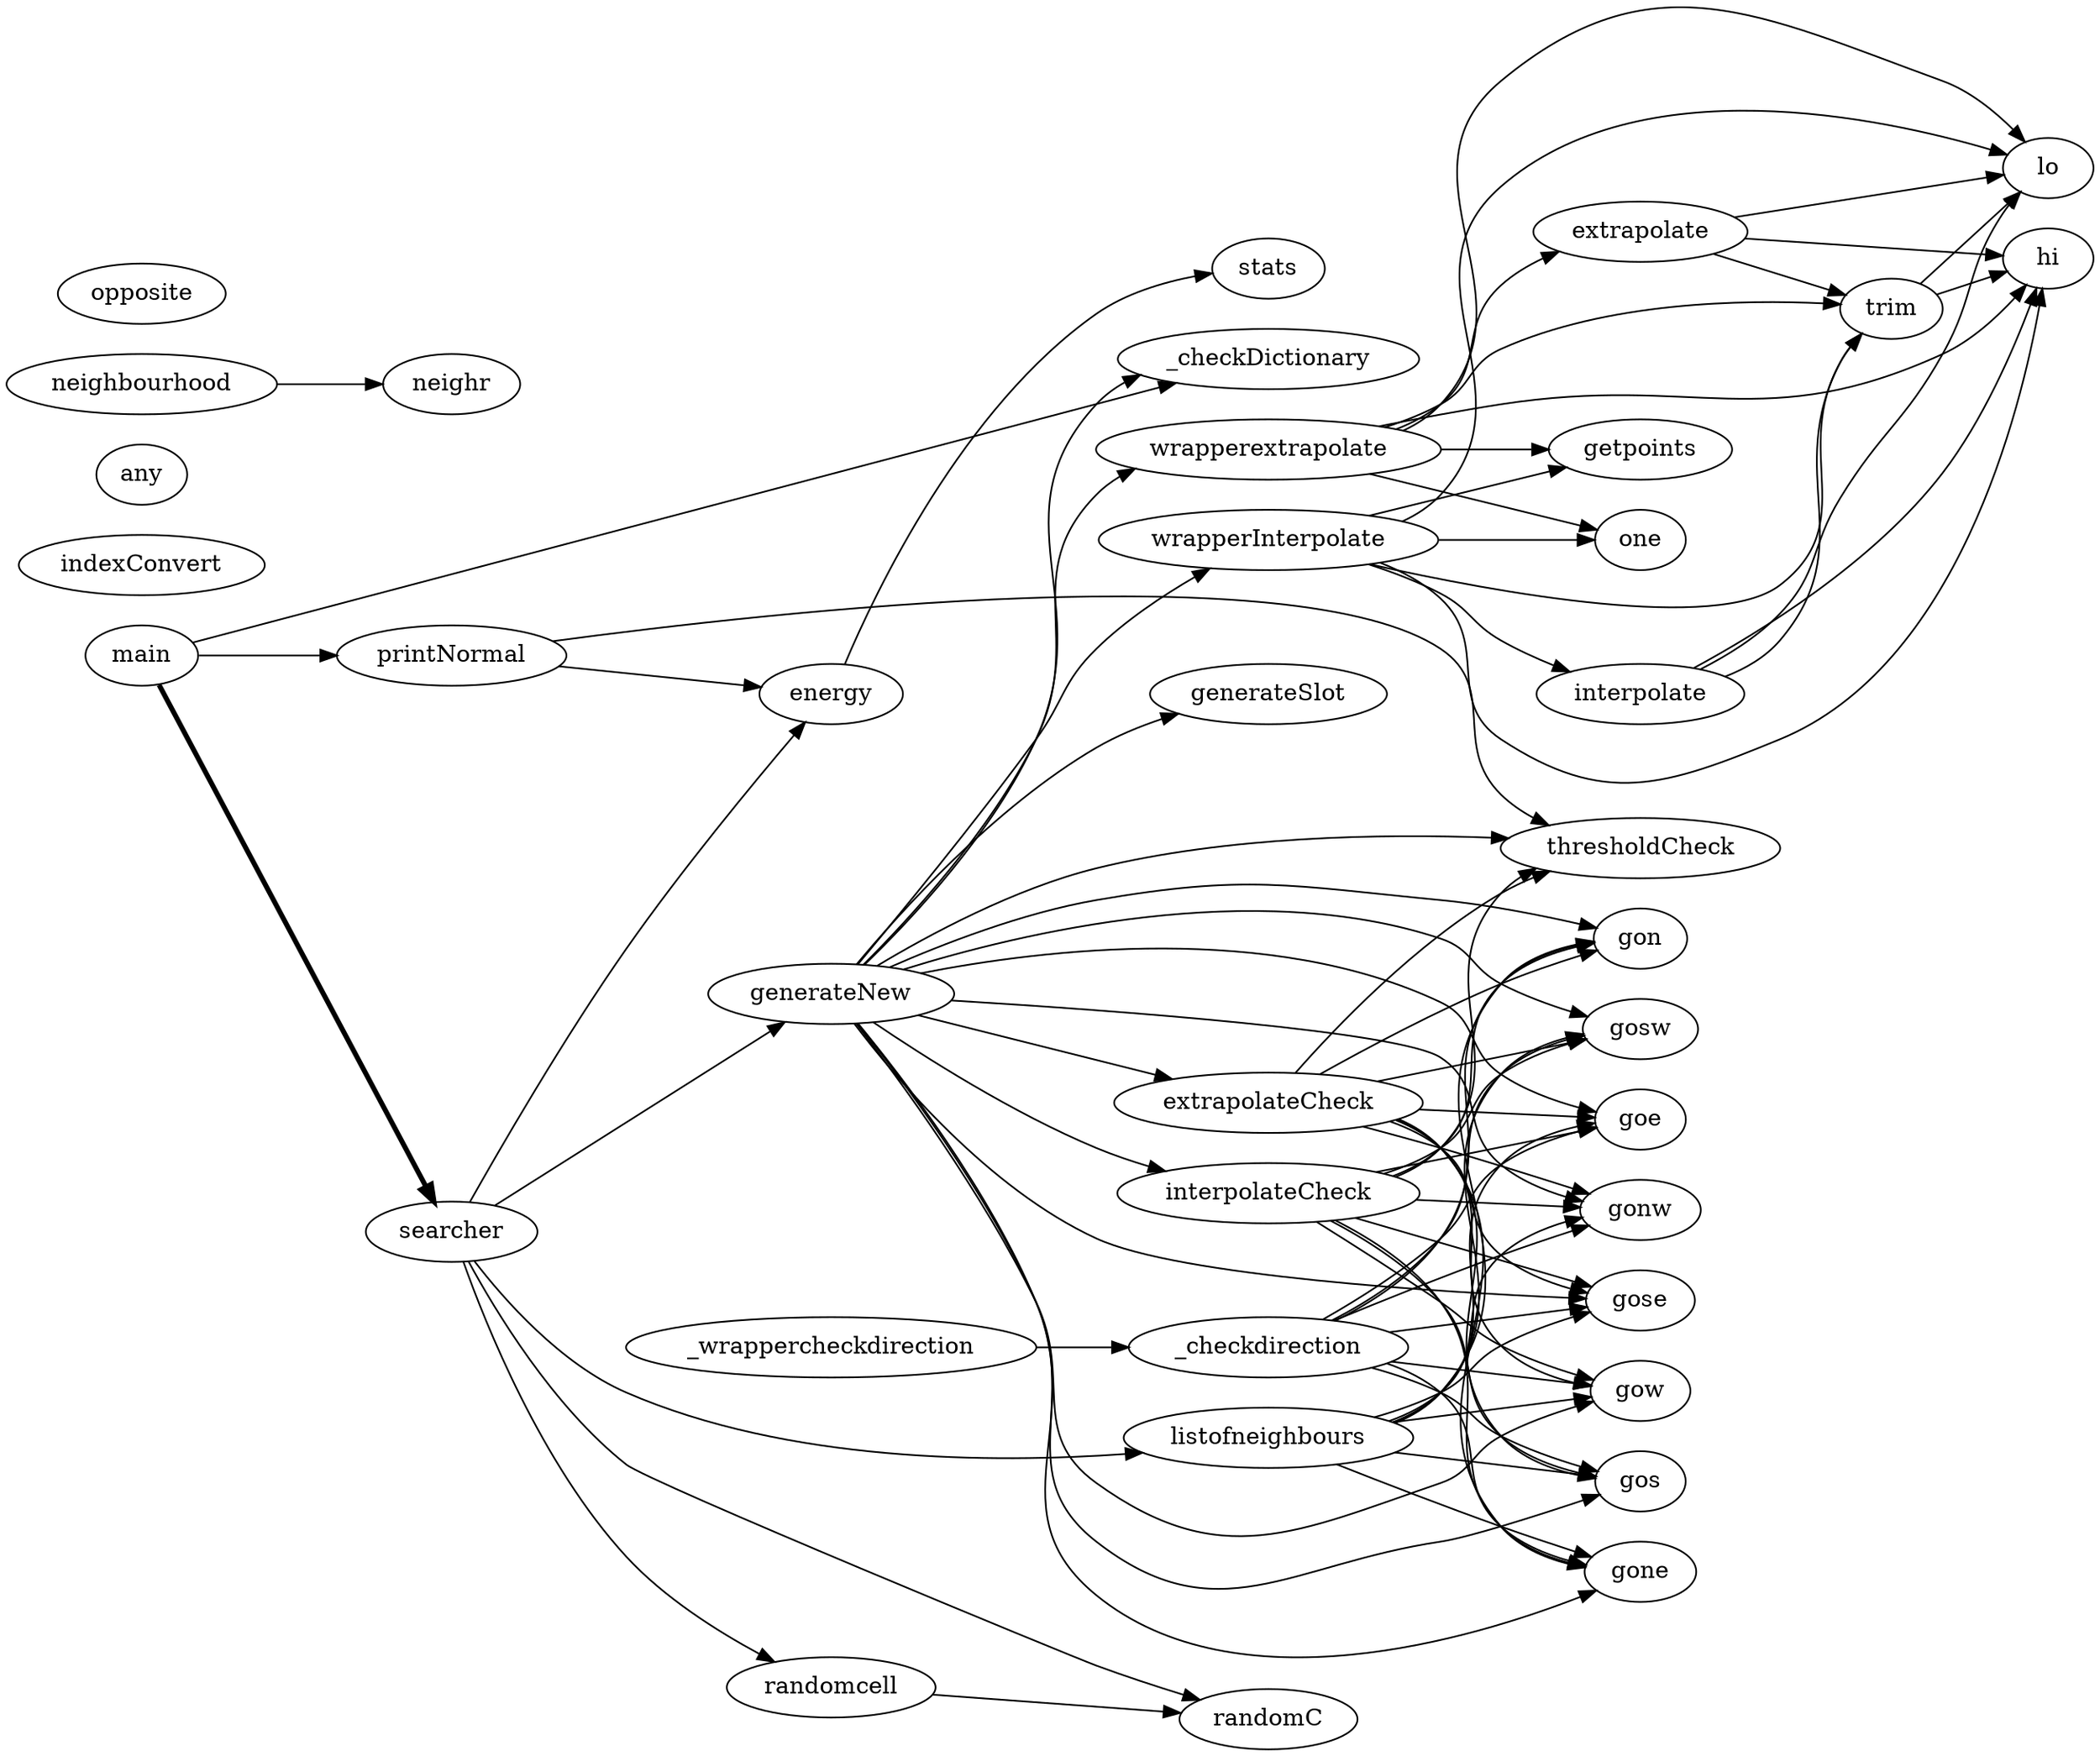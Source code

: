 digraph G {
rankdir=LR
trim -> lo;
trim -> hi;
indexConvert;
getpoints;
energy -> stats;
_checkDictionary;
one;
randomC;
any;
neighbourhood -> neighr;
lo;
neighr;
extrapolate -> trim [weight=8];
extrapolate -> lo [weight=8];
extrapolate -> hi [weight=8];
generateNew -> gone;
generateNew -> gon;
generateNew -> gosw;
generateNew -> goe;
generateNew -> thresholdCheck;
generateNew -> _checkDictionary;
generateNew -> extrapolateCheck;
generateNew -> wrapperInterpolate;
generateNew -> gonw;
generateNew -> gose;
generateNew -> wrapperextrapolate;
generateNew -> gow;
generateNew -> interpolateCheck;
generateNew -> generateSlot;
generateNew -> gos;
_wrappercheckdirection -> _checkdirection;
main -> searcher [penwidth=3];
main -> printNormal;
main -> _checkDictionary;
wrapperextrapolate -> trim;
wrapperextrapolate -> getpoints;
wrapperextrapolate -> lo;
wrapperextrapolate -> one;
wrapperextrapolate -> extrapolate;
wrapperextrapolate -> hi;
opposite;
printNormal -> thresholdCheck;
printNormal -> energy;
interpolate -> trim;
interpolate -> lo;
interpolate -> hi;
hi;
interpolateCheck -> gone;
interpolateCheck -> gon;
interpolateCheck -> gosw;
interpolateCheck -> goe;
interpolateCheck -> thresholdCheck;
interpolateCheck -> gonw;
interpolateCheck -> gose;
interpolateCheck -> gow;
interpolateCheck -> gos;
searcher -> energy;
searcher -> randomC;
searcher -> listofneighbours;
searcher -> generateNew;
searcher -> randomcell;
randomcell -> randomC;
_checkdirection -> gone;
_checkdirection -> gon;
_checkdirection -> gosw;
_checkdirection -> goe;
_checkdirection -> gonw;
_checkdirection -> gose;
_checkdirection -> gow;
_checkdirection -> gos;
wrapperInterpolate -> trim;
wrapperInterpolate -> getpoints;
wrapperInterpolate -> lo;
wrapperInterpolate -> interpolate;
wrapperInterpolate -> one;
wrapperInterpolate -> hi;
thresholdCheck;
extrapolateCheck -> gone;
extrapolateCheck -> gon;
extrapolateCheck -> gosw;
extrapolateCheck -> goe;
extrapolateCheck -> thresholdCheck;
extrapolateCheck -> gonw;
extrapolateCheck -> gose;
extrapolateCheck -> gow;
extrapolateCheck -> gos;
listofneighbours -> gone;
listofneighbours -> gon;
listofneighbours -> gosw;
listofneighbours -> goe;
listofneighbours -> gonw;
listofneighbours -> gose;
listofneighbours -> gow;
listofneighbours -> gos;
}
